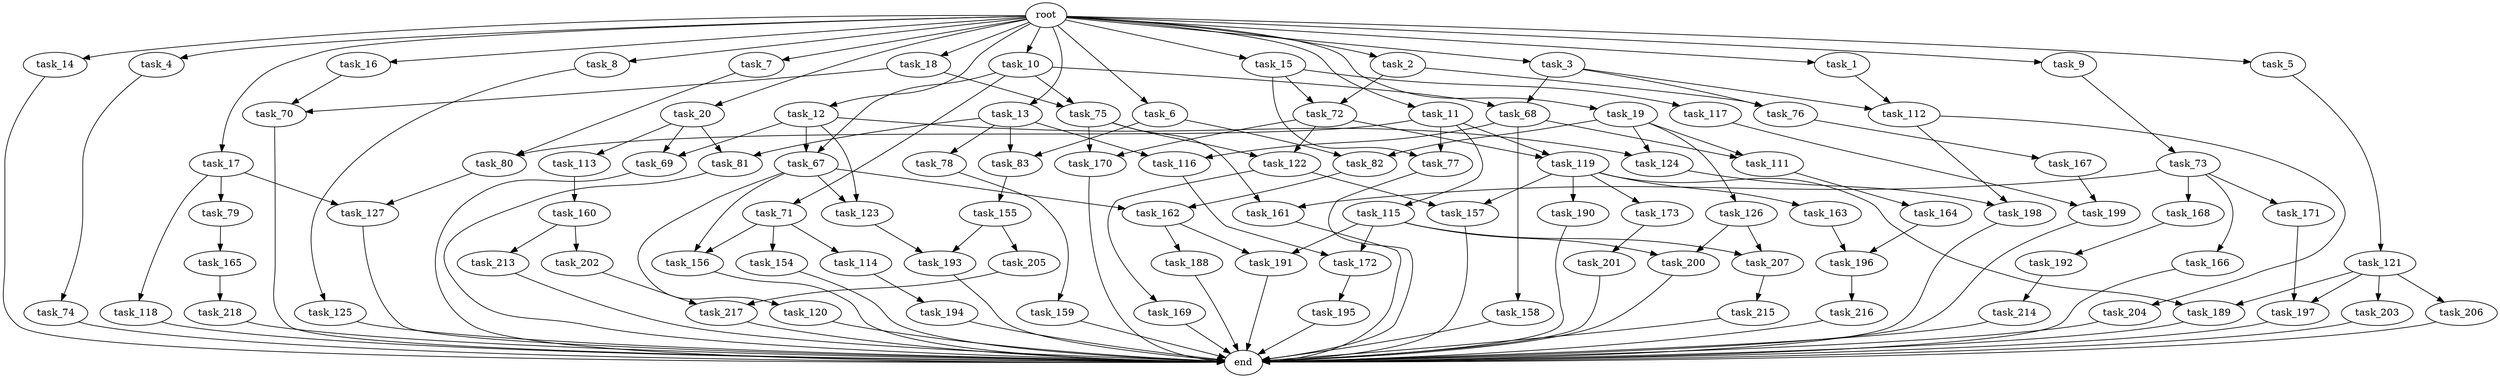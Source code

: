 digraph G {
  root [size="0.000000"];
  task_1 [size="1.024000"];
  task_2 [size="1.024000"];
  task_3 [size="1.024000"];
  task_4 [size="1.024000"];
  task_5 [size="1.024000"];
  task_6 [size="1.024000"];
  task_7 [size="1.024000"];
  task_8 [size="1.024000"];
  task_9 [size="1.024000"];
  task_10 [size="1.024000"];
  task_11 [size="1.024000"];
  task_12 [size="1.024000"];
  task_13 [size="1.024000"];
  task_14 [size="1.024000"];
  task_15 [size="1.024000"];
  task_16 [size="1.024000"];
  task_17 [size="1.024000"];
  task_18 [size="1.024000"];
  task_19 [size="1.024000"];
  task_20 [size="1.024000"];
  task_67 [size="833223655.424000"];
  task_68 [size="1554778161.152000"];
  task_69 [size="171798691.840000"];
  task_70 [size="893353197.568000"];
  task_71 [size="695784701.952000"];
  task_72 [size="249108103.168000"];
  task_73 [size="420906795.008000"];
  task_74 [size="214748364.800000"];
  task_75 [size="1554778161.152000"];
  task_76 [size="893353197.568000"];
  task_77 [size="1073741824.000000"];
  task_78 [size="858993459.200000"];
  task_79 [size="858993459.200000"];
  task_80 [size="1279900254.208000"];
  task_81 [size="893353197.568000"];
  task_82 [size="111669149.696000"];
  task_83 [size="893353197.568000"];
  task_111 [size="498216206.336000"];
  task_112 [size="1554778161.152000"];
  task_113 [size="34359738.368000"];
  task_114 [size="34359738.368000"];
  task_115 [size="858993459.200000"];
  task_116 [size="1279900254.208000"];
  task_117 [size="214748364.800000"];
  task_118 [size="858993459.200000"];
  task_119 [size="893353197.568000"];
  task_120 [size="137438953.472000"];
  task_121 [size="309237645.312000"];
  task_122 [size="343597383.680000"];
  task_123 [size="274877906.944000"];
  task_124 [size="214748364.800000"];
  task_125 [size="549755813.888000"];
  task_126 [size="77309411.328000"];
  task_127 [size="893353197.568000"];
  task_154 [size="34359738.368000"];
  task_155 [size="420906795.008000"];
  task_156 [size="171798691.840000"];
  task_157 [size="627065225.216000"];
  task_158 [size="420906795.008000"];
  task_159 [size="309237645.312000"];
  task_160 [size="695784701.952000"];
  task_161 [size="386547056.640000"];
  task_162 [size="274877906.944000"];
  task_163 [size="549755813.888000"];
  task_164 [size="420906795.008000"];
  task_165 [size="549755813.888000"];
  task_166 [size="77309411.328000"];
  task_167 [size="214748364.800000"];
  task_168 [size="77309411.328000"];
  task_169 [size="77309411.328000"];
  task_170 [size="343597383.680000"];
  task_171 [size="77309411.328000"];
  task_172 [size="1005022347.264000"];
  task_173 [size="549755813.888000"];
  task_188 [size="34359738.368000"];
  task_189 [size="627065225.216000"];
  task_190 [size="549755813.888000"];
  task_191 [size="343597383.680000"];
  task_192 [size="214748364.800000"];
  task_193 [size="893353197.568000"];
  task_194 [size="549755813.888000"];
  task_195 [size="137438953.472000"];
  task_196 [size="558345748.480000"];
  task_197 [size="386547056.640000"];
  task_198 [size="858993459.200000"];
  task_199 [size="274877906.944000"];
  task_200 [size="618475290.624000"];
  task_201 [size="858993459.200000"];
  task_202 [size="34359738.368000"];
  task_203 [size="77309411.328000"];
  task_204 [size="549755813.888000"];
  task_205 [size="34359738.368000"];
  task_206 [size="77309411.328000"];
  task_207 [size="618475290.624000"];
  task_213 [size="34359738.368000"];
  task_214 [size="137438953.472000"];
  task_215 [size="309237645.312000"];
  task_216 [size="309237645.312000"];
  task_217 [size="970662608.896000"];
  task_218 [size="858993459.200000"];
  end [size="0.000000"];

  root -> task_1 [size="1.000000"];
  root -> task_2 [size="1.000000"];
  root -> task_3 [size="1.000000"];
  root -> task_4 [size="1.000000"];
  root -> task_5 [size="1.000000"];
  root -> task_6 [size="1.000000"];
  root -> task_7 [size="1.000000"];
  root -> task_8 [size="1.000000"];
  root -> task_9 [size="1.000000"];
  root -> task_10 [size="1.000000"];
  root -> task_11 [size="1.000000"];
  root -> task_12 [size="1.000000"];
  root -> task_13 [size="1.000000"];
  root -> task_14 [size="1.000000"];
  root -> task_15 [size="1.000000"];
  root -> task_16 [size="1.000000"];
  root -> task_17 [size="1.000000"];
  root -> task_18 [size="1.000000"];
  root -> task_19 [size="1.000000"];
  root -> task_20 [size="1.000000"];
  task_1 -> task_112 [size="679477248.000000"];
  task_2 -> task_72 [size="33554432.000000"];
  task_2 -> task_76 [size="33554432.000000"];
  task_3 -> task_68 [size="838860800.000000"];
  task_3 -> task_76 [size="838860800.000000"];
  task_3 -> task_112 [size="838860800.000000"];
  task_4 -> task_74 [size="209715200.000000"];
  task_5 -> task_121 [size="301989888.000000"];
  task_6 -> task_82 [size="33554432.000000"];
  task_6 -> task_83 [size="33554432.000000"];
  task_7 -> task_80 [size="411041792.000000"];
  task_8 -> task_125 [size="536870912.000000"];
  task_9 -> task_73 [size="411041792.000000"];
  task_10 -> task_67 [size="679477248.000000"];
  task_10 -> task_68 [size="679477248.000000"];
  task_10 -> task_71 [size="679477248.000000"];
  task_10 -> task_75 [size="679477248.000000"];
  task_11 -> task_77 [size="838860800.000000"];
  task_11 -> task_80 [size="838860800.000000"];
  task_11 -> task_115 [size="838860800.000000"];
  task_11 -> task_119 [size="838860800.000000"];
  task_12 -> task_67 [size="134217728.000000"];
  task_12 -> task_69 [size="134217728.000000"];
  task_12 -> task_123 [size="134217728.000000"];
  task_12 -> task_124 [size="134217728.000000"];
  task_13 -> task_78 [size="838860800.000000"];
  task_13 -> task_81 [size="838860800.000000"];
  task_13 -> task_83 [size="838860800.000000"];
  task_13 -> task_116 [size="838860800.000000"];
  task_14 -> end [size="1.000000"];
  task_15 -> task_72 [size="209715200.000000"];
  task_15 -> task_77 [size="209715200.000000"];
  task_15 -> task_117 [size="209715200.000000"];
  task_16 -> task_70 [size="33554432.000000"];
  task_17 -> task_79 [size="838860800.000000"];
  task_17 -> task_118 [size="838860800.000000"];
  task_17 -> task_127 [size="838860800.000000"];
  task_18 -> task_70 [size="838860800.000000"];
  task_18 -> task_75 [size="838860800.000000"];
  task_19 -> task_82 [size="75497472.000000"];
  task_19 -> task_111 [size="75497472.000000"];
  task_19 -> task_124 [size="75497472.000000"];
  task_19 -> task_126 [size="75497472.000000"];
  task_20 -> task_69 [size="33554432.000000"];
  task_20 -> task_81 [size="33554432.000000"];
  task_20 -> task_113 [size="33554432.000000"];
  task_67 -> task_120 [size="134217728.000000"];
  task_67 -> task_123 [size="134217728.000000"];
  task_67 -> task_156 [size="134217728.000000"];
  task_67 -> task_162 [size="134217728.000000"];
  task_68 -> task_111 [size="411041792.000000"];
  task_68 -> task_116 [size="411041792.000000"];
  task_68 -> task_158 [size="411041792.000000"];
  task_69 -> end [size="1.000000"];
  task_70 -> end [size="1.000000"];
  task_71 -> task_114 [size="33554432.000000"];
  task_71 -> task_154 [size="33554432.000000"];
  task_71 -> task_156 [size="33554432.000000"];
  task_72 -> task_119 [size="33554432.000000"];
  task_72 -> task_122 [size="33554432.000000"];
  task_72 -> task_170 [size="33554432.000000"];
  task_73 -> task_161 [size="75497472.000000"];
  task_73 -> task_166 [size="75497472.000000"];
  task_73 -> task_168 [size="75497472.000000"];
  task_73 -> task_171 [size="75497472.000000"];
  task_74 -> end [size="1.000000"];
  task_75 -> task_122 [size="301989888.000000"];
  task_75 -> task_161 [size="301989888.000000"];
  task_75 -> task_170 [size="301989888.000000"];
  task_76 -> task_167 [size="209715200.000000"];
  task_77 -> end [size="1.000000"];
  task_78 -> task_159 [size="301989888.000000"];
  task_79 -> task_165 [size="536870912.000000"];
  task_80 -> task_127 [size="33554432.000000"];
  task_81 -> end [size="1.000000"];
  task_82 -> task_162 [size="134217728.000000"];
  task_83 -> task_155 [size="411041792.000000"];
  task_111 -> task_164 [size="411041792.000000"];
  task_112 -> task_198 [size="536870912.000000"];
  task_112 -> task_204 [size="536870912.000000"];
  task_113 -> task_160 [size="679477248.000000"];
  task_114 -> task_194 [size="536870912.000000"];
  task_115 -> task_172 [size="301989888.000000"];
  task_115 -> task_191 [size="301989888.000000"];
  task_115 -> task_200 [size="301989888.000000"];
  task_115 -> task_207 [size="301989888.000000"];
  task_116 -> task_172 [size="679477248.000000"];
  task_117 -> task_199 [size="134217728.000000"];
  task_118 -> end [size="1.000000"];
  task_119 -> task_157 [size="536870912.000000"];
  task_119 -> task_163 [size="536870912.000000"];
  task_119 -> task_173 [size="536870912.000000"];
  task_119 -> task_189 [size="536870912.000000"];
  task_119 -> task_190 [size="536870912.000000"];
  task_120 -> end [size="1.000000"];
  task_121 -> task_189 [size="75497472.000000"];
  task_121 -> task_197 [size="75497472.000000"];
  task_121 -> task_203 [size="75497472.000000"];
  task_121 -> task_206 [size="75497472.000000"];
  task_122 -> task_157 [size="75497472.000000"];
  task_122 -> task_169 [size="75497472.000000"];
  task_123 -> task_193 [size="838860800.000000"];
  task_124 -> task_198 [size="301989888.000000"];
  task_125 -> end [size="1.000000"];
  task_126 -> task_200 [size="301989888.000000"];
  task_126 -> task_207 [size="301989888.000000"];
  task_127 -> end [size="1.000000"];
  task_154 -> end [size="1.000000"];
  task_155 -> task_193 [size="33554432.000000"];
  task_155 -> task_205 [size="33554432.000000"];
  task_156 -> end [size="1.000000"];
  task_157 -> end [size="1.000000"];
  task_158 -> end [size="1.000000"];
  task_159 -> end [size="1.000000"];
  task_160 -> task_202 [size="33554432.000000"];
  task_160 -> task_213 [size="33554432.000000"];
  task_161 -> end [size="1.000000"];
  task_162 -> task_188 [size="33554432.000000"];
  task_162 -> task_191 [size="33554432.000000"];
  task_163 -> task_196 [size="134217728.000000"];
  task_164 -> task_196 [size="411041792.000000"];
  task_165 -> task_218 [size="838860800.000000"];
  task_166 -> end [size="1.000000"];
  task_167 -> task_199 [size="134217728.000000"];
  task_168 -> task_192 [size="209715200.000000"];
  task_169 -> end [size="1.000000"];
  task_170 -> end [size="1.000000"];
  task_171 -> task_197 [size="301989888.000000"];
  task_172 -> task_195 [size="134217728.000000"];
  task_173 -> task_201 [size="838860800.000000"];
  task_188 -> end [size="1.000000"];
  task_189 -> end [size="1.000000"];
  task_190 -> end [size="1.000000"];
  task_191 -> end [size="1.000000"];
  task_192 -> task_214 [size="134217728.000000"];
  task_193 -> end [size="1.000000"];
  task_194 -> end [size="1.000000"];
  task_195 -> end [size="1.000000"];
  task_196 -> task_216 [size="301989888.000000"];
  task_197 -> end [size="1.000000"];
  task_198 -> end [size="1.000000"];
  task_199 -> end [size="1.000000"];
  task_200 -> end [size="1.000000"];
  task_201 -> end [size="1.000000"];
  task_202 -> task_217 [size="536870912.000000"];
  task_203 -> end [size="1.000000"];
  task_204 -> end [size="1.000000"];
  task_205 -> task_217 [size="411041792.000000"];
  task_206 -> end [size="1.000000"];
  task_207 -> task_215 [size="301989888.000000"];
  task_213 -> end [size="1.000000"];
  task_214 -> end [size="1.000000"];
  task_215 -> end [size="1.000000"];
  task_216 -> end [size="1.000000"];
  task_217 -> end [size="1.000000"];
  task_218 -> end [size="1.000000"];
}
